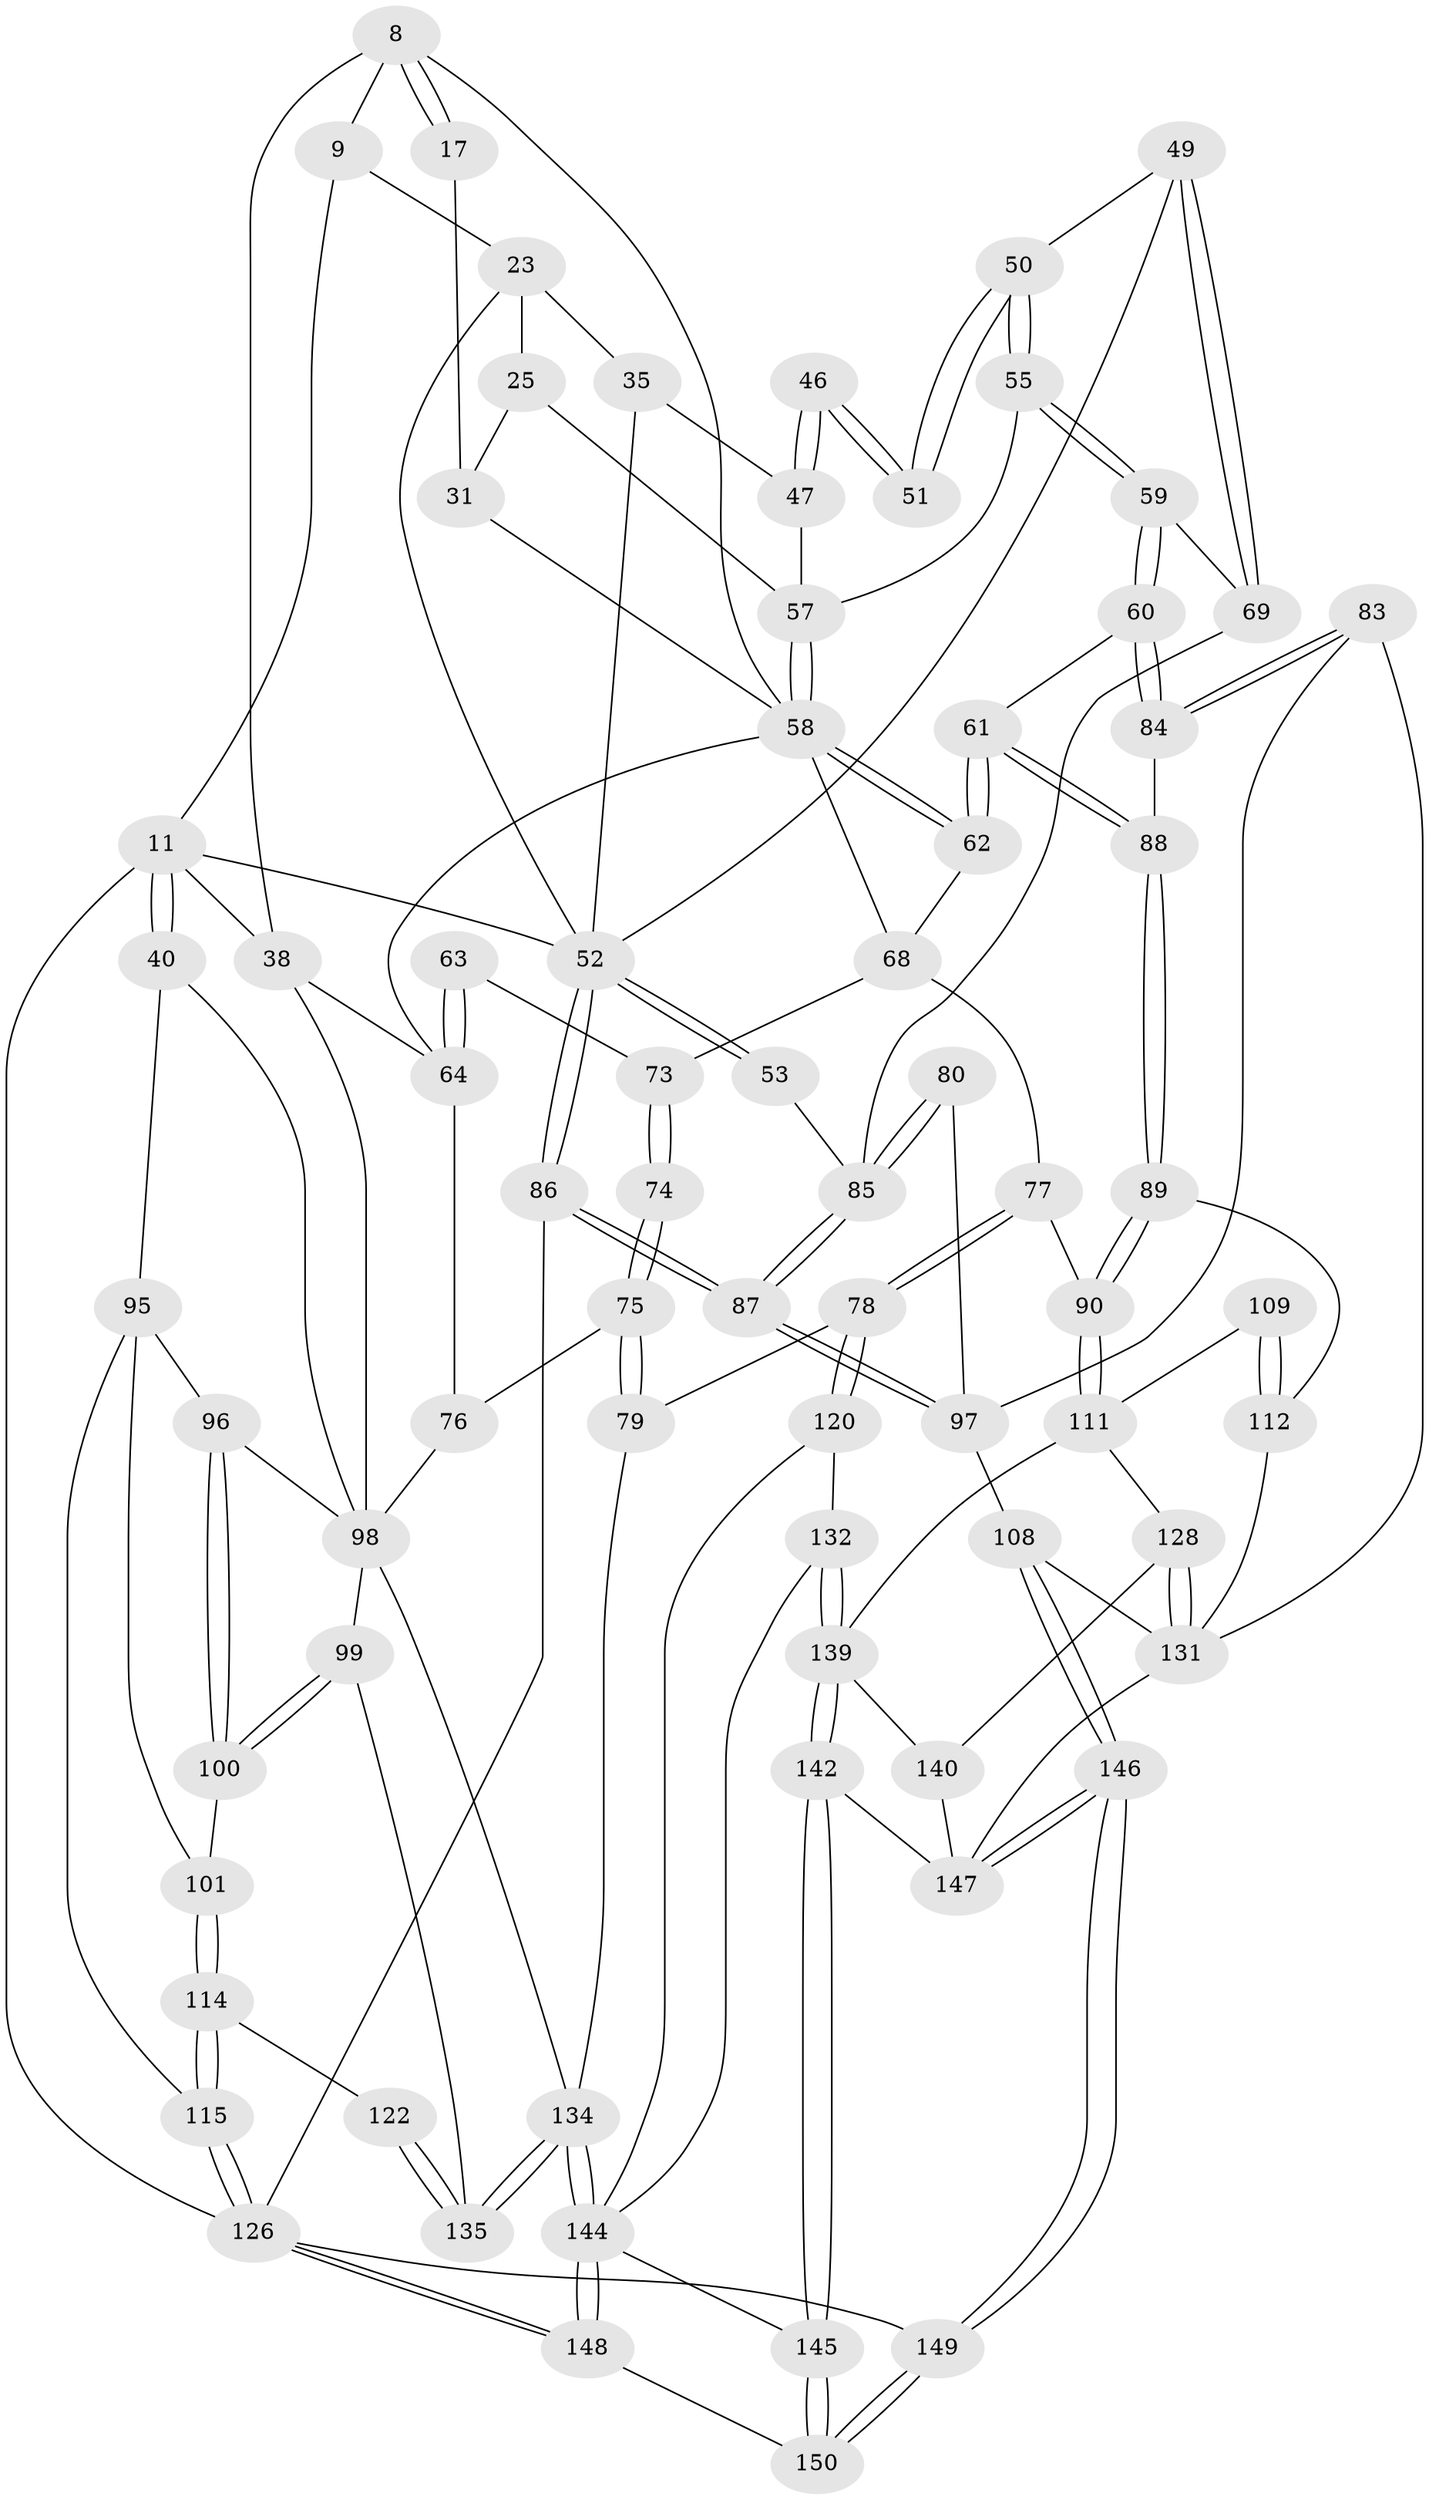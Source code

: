 // original degree distribution, {3: 0.02, 5: 0.5, 4: 0.24, 6: 0.24}
// Generated by graph-tools (version 1.1) at 2025/00/03/09/25 05:00:15]
// undirected, 75 vertices, 173 edges
graph export_dot {
graph [start="1"]
  node [color=gray90,style=filled];
  8 [pos="+0.48622530164635613+0.07942015215099799",super="+6"];
  9 [pos="+0.655239782771916+0",super="+7"];
  11 [pos="+0+0",super="+10"];
  17 [pos="+0.4836871078134928+0.12114092121685312"];
  23 [pos="+0.6588777500971131+0.05135389122297362",super="+18"];
  25 [pos="+0.5479175267218553+0.24738180741341922",super="+24+15"];
  31 [pos="+0.5147056707962608+0.240822636073146",super="+16"];
  35 [pos="+0.8690959124106735+0.18462216639583012",super="+22"];
  38 [pos="+0.07962245284138676+0.31917099164150636",super="+27+12+26"];
  40 [pos="+0+0.4211099772447477"];
  46 [pos="+0.783607079460591+0.2651700795257575"];
  47 [pos="+0.622209735877097+0.2736829094147835",super="+36"];
  49 [pos="+0.8881760657774691+0.3895725768766126"];
  50 [pos="+0.7885259187785809+0.31782866556095324"];
  51 [pos="+0.7775130723179674+0.3003244073923956"];
  52 [pos="+1+0.40446072446176434",super="+20+48"];
  53 [pos="+0.9708326764419706+0.4278696219575569"];
  55 [pos="+0.7400091987157252+0.43893808744982865"];
  57 [pos="+0.6108478593854177+0.3145639336900137",super="+30+56"];
  58 [pos="+0.567283777154364+0.4587035284021541",super="+43+33+44"];
  59 [pos="+0.7501525691409695+0.47784100432866755"];
  60 [pos="+0.7194683710300678+0.49935782849117816"];
  61 [pos="+0.6345538204495471+0.5176812760931541"];
  62 [pos="+0.566495490983486+0.48823137646685516"];
  63 [pos="+0.2843090364511988+0.4624918687812534"];
  64 [pos="+0.24930747287147254+0.4896820806996637",super="+42+41+45"];
  68 [pos="+0.47552101023459015+0.49389018814039765",super="+67"];
  69 [pos="+0.7953985250923294+0.4770579344971206"];
  73 [pos="+0.34322683023568296+0.5049942855102789",super="+72"];
  74 [pos="+0.3631824451282629+0.5923402266672"];
  75 [pos="+0.3505457621303292+0.6460409692864216"];
  76 [pos="+0.32234297738488044+0.6314338263306252",super="+65"];
  77 [pos="+0.47710050566147894+0.6473541966266438"];
  78 [pos="+0.447607100439043+0.6732673806967469"];
  79 [pos="+0.3672278405735029+0.6706859084446433"];
  80 [pos="+0.8346227509254233+0.6010803694042555"];
  83 [pos="+0.7683401478276268+0.6482207191347011"];
  84 [pos="+0.7629188478018077+0.6386054379418415"];
  85 [pos="+0.972855697513913+0.6173756848080284",super="+70+71"];
  86 [pos="+1+0.8055765493389183"];
  87 [pos="+1+0.7777907247673765"];
  88 [pos="+0.6385490679177502+0.6076032097145868"];
  89 [pos="+0.6322795487734136+0.6529968494855977"];
  90 [pos="+0.5997044435925265+0.6784699218435652"];
  95 [pos="+0.04062530245184212+0.6368459742298463",super="+94"];
  96 [pos="+0.07960677619323517+0.6500900081691703"];
  97 [pos="+1+0.778487401752135",super="+81+82"];
  98 [pos="+0.17687992993870927+0.7143851196985966",super="+92+66"];
  99 [pos="+0.14021744530504138+0.7137697028036943"];
  100 [pos="+0.1241069377801033+0.7071035933602441"];
  101 [pos="+0.06704777093187132+0.7148789508052551"];
  108 [pos="+0.8971534823803132+0.8101519242550926",super="+105"];
  109 [pos="+0.6716769862328951+0.7357697421478362"];
  111 [pos="+0.5956338813862909+0.7548220395066555",super="+110"];
  112 [pos="+0.7127571207097367+0.7517691224838065",super="+103+104"];
  114 [pos="+0+0.8184338464169456"];
  115 [pos="+0+0.8180525456819094"];
  120 [pos="+0.45367844888974423+0.6879031434532249"];
  122 [pos="+0.003077199021039557+0.8318143448862402"];
  126 [pos="+0+1",super="+93"];
  128 [pos="+0.6739483480345708+0.7935835039642376",super="+123"];
  131 [pos="+0.7776653471203422+0.8713734477686544",super="+106+107+102+113"];
  132 [pos="+0.446226361438244+0.8540429075149274",super="+119"];
  134 [pos="+0.21491897182676664+1",super="+125+116+117"];
  135 [pos="+0.16559538306844634+0.9523737817429628",super="+127+121"];
  139 [pos="+0.5437193802664426+0.9017613320759594",super="+138+130+118"];
  140 [pos="+0.6328624378933551+0.8972185420912435",super="+137"];
  142 [pos="+0.5441808984539345+1"];
  144 [pos="+0.21744957675146923+1",super="+143+124"];
  145 [pos="+0.5290438855390559+1"];
  146 [pos="+0.827254126780092+1"];
  147 [pos="+0.7508321475167458+0.921068667607281",super="+141+136"];
  148 [pos="+0.21061233340431562+1"];
  149 [pos="+0.8556755171684549+1"];
  150 [pos="+0.507043917990715+1"];
  8 -- 17 [weight=2];
  8 -- 17;
  8 -- 9 [weight=2];
  8 -- 58;
  8 -- 38 [weight=2];
  9 -- 11;
  9 -- 23;
  11 -- 40;
  11 -- 40;
  11 -- 126 [weight=2];
  11 -- 38;
  11 -- 52;
  17 -- 31;
  23 -- 25 [weight=2];
  23 -- 35 [weight=2];
  23 -- 52;
  25 -- 31 [weight=2];
  25 -- 57;
  31 -- 58;
  35 -- 47 [weight=2];
  35 -- 52;
  38 -- 64 [weight=2];
  38 -- 98;
  40 -- 98;
  40 -- 95;
  46 -- 47 [weight=2];
  46 -- 47;
  46 -- 51;
  46 -- 51;
  47 -- 57 [weight=2];
  49 -- 50;
  49 -- 69;
  49 -- 69;
  49 -- 52;
  50 -- 51;
  50 -- 51;
  50 -- 55;
  50 -- 55;
  52 -- 53 [weight=2];
  52 -- 53;
  52 -- 86;
  52 -- 86;
  53 -- 85;
  55 -- 59;
  55 -- 59;
  55 -- 57;
  57 -- 58;
  57 -- 58;
  58 -- 62;
  58 -- 62;
  58 -- 64 [weight=2];
  58 -- 68;
  59 -- 60;
  59 -- 60;
  59 -- 69;
  60 -- 61;
  60 -- 84;
  60 -- 84;
  61 -- 62;
  61 -- 62;
  61 -- 88;
  61 -- 88;
  62 -- 68;
  63 -- 64 [weight=2];
  63 -- 64;
  63 -- 73;
  64 -- 76;
  68 -- 73;
  68 -- 77;
  69 -- 85;
  73 -- 74 [weight=2];
  73 -- 74;
  74 -- 75;
  74 -- 75;
  75 -- 76;
  75 -- 79;
  75 -- 79;
  76 -- 98 [weight=2];
  77 -- 78;
  77 -- 78;
  77 -- 90;
  78 -- 79;
  78 -- 120;
  78 -- 120;
  79 -- 134;
  80 -- 85 [weight=2];
  80 -- 85;
  80 -- 97;
  83 -- 84;
  83 -- 84;
  83 -- 97;
  83 -- 131;
  84 -- 88;
  85 -- 87;
  85 -- 87;
  86 -- 87;
  86 -- 87;
  86 -- 126;
  87 -- 97;
  87 -- 97;
  88 -- 89;
  88 -- 89;
  89 -- 90;
  89 -- 90;
  89 -- 112;
  90 -- 111;
  90 -- 111;
  95 -- 96;
  95 -- 101;
  95 -- 115;
  96 -- 100;
  96 -- 100;
  96 -- 98;
  97 -- 108 [weight=2];
  98 -- 99;
  98 -- 134;
  99 -- 100;
  99 -- 100;
  99 -- 135;
  100 -- 101;
  101 -- 114;
  101 -- 114;
  108 -- 146;
  108 -- 146;
  108 -- 131;
  109 -- 112 [weight=2];
  109 -- 112;
  109 -- 111;
  111 -- 128;
  111 -- 139;
  112 -- 131 [weight=2];
  114 -- 115;
  114 -- 115;
  114 -- 122;
  115 -- 126;
  115 -- 126;
  120 -- 132;
  120 -- 144;
  122 -- 135 [weight=2];
  122 -- 135;
  126 -- 148;
  126 -- 148;
  126 -- 149;
  128 -- 131 [weight=2];
  128 -- 131;
  128 -- 140;
  131 -- 147;
  132 -- 139 [weight=2];
  132 -- 139;
  132 -- 144;
  134 -- 135 [weight=2];
  134 -- 135;
  134 -- 144 [weight=2];
  134 -- 144;
  139 -- 142;
  139 -- 142;
  139 -- 140 [weight=2];
  140 -- 147 [weight=2];
  142 -- 145;
  142 -- 145;
  142 -- 147;
  144 -- 148;
  144 -- 148;
  144 -- 145;
  145 -- 150;
  145 -- 150;
  146 -- 147;
  146 -- 147;
  146 -- 149;
  146 -- 149;
  148 -- 150;
  149 -- 150;
  149 -- 150;
}
